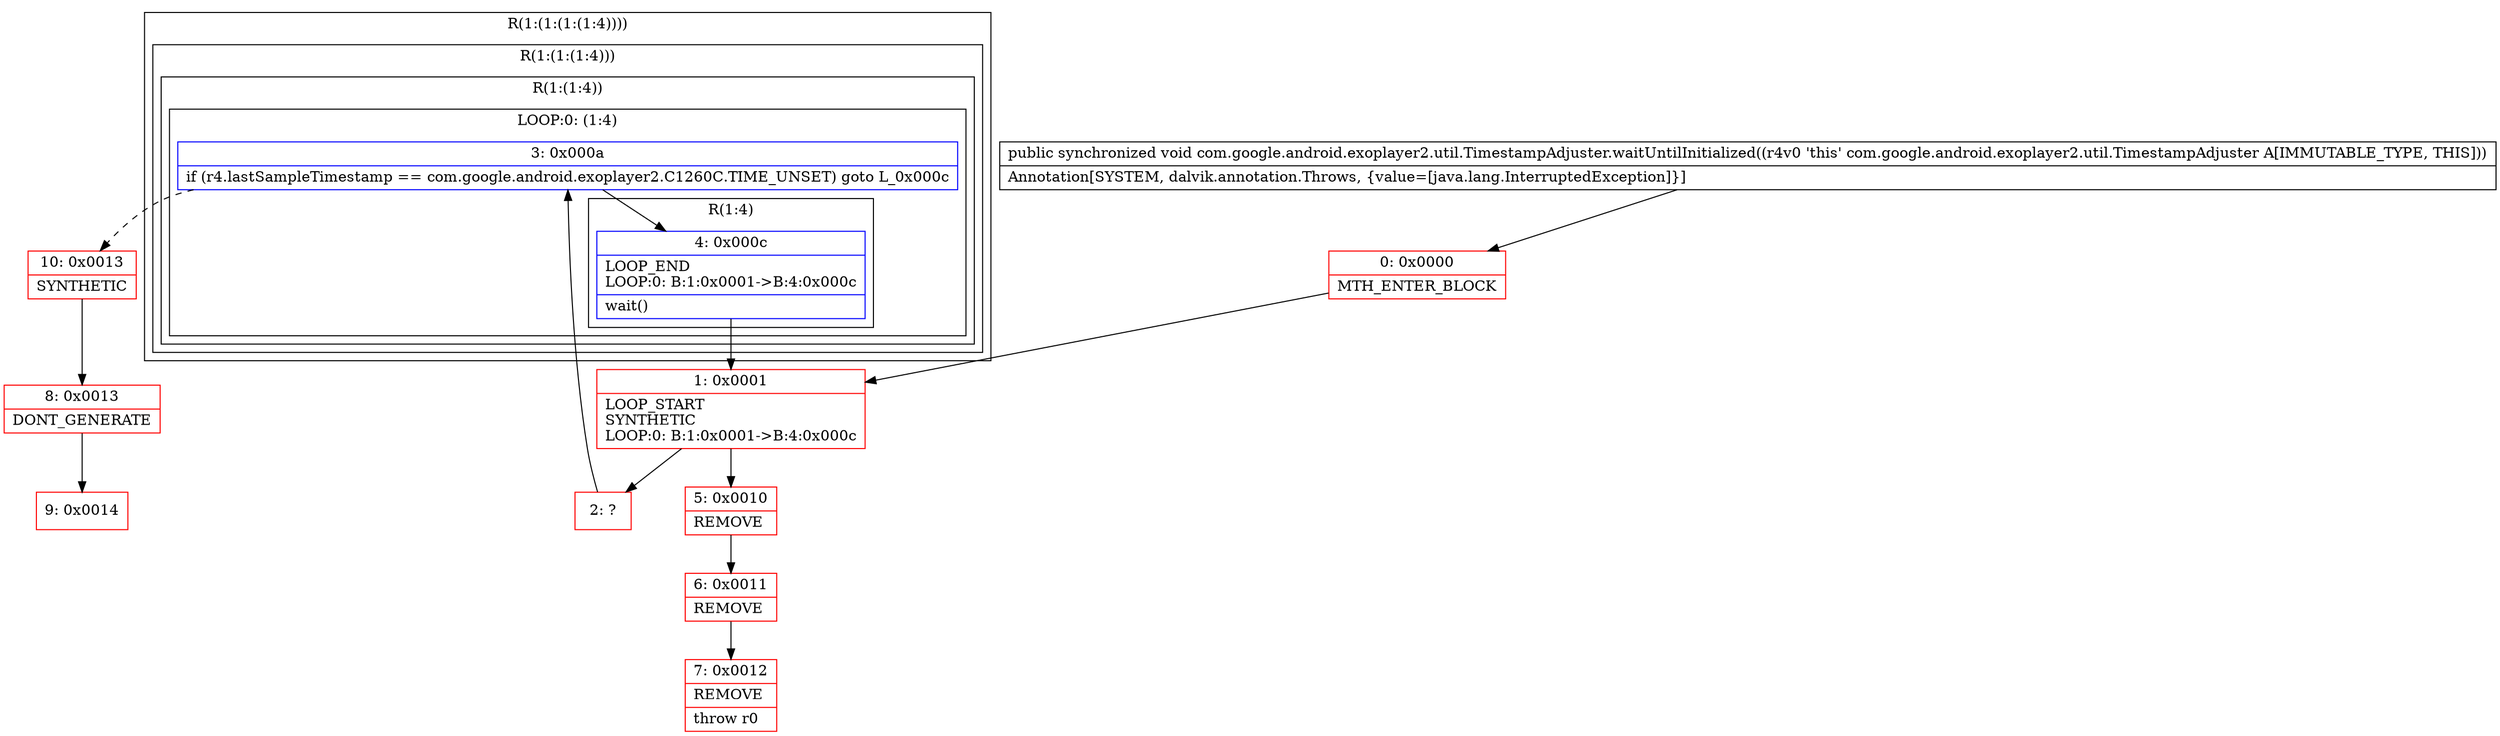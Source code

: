 digraph "CFG forcom.google.android.exoplayer2.util.TimestampAdjuster.waitUntilInitialized()V" {
subgraph cluster_Region_2068102557 {
label = "R(1:(1:(1:(1:4))))";
node [shape=record,color=blue];
subgraph cluster_Region_60267752 {
label = "R(1:(1:(1:4)))";
node [shape=record,color=blue];
subgraph cluster_Region_1984687623 {
label = "R(1:(1:4))";
node [shape=record,color=blue];
subgraph cluster_LoopRegion_1896362509 {
label = "LOOP:0: (1:4)";
node [shape=record,color=blue];
Node_3 [shape=record,label="{3\:\ 0x000a|if (r4.lastSampleTimestamp == com.google.android.exoplayer2.C1260C.TIME_UNSET) goto L_0x000c\l}"];
subgraph cluster_Region_805224932 {
label = "R(1:4)";
node [shape=record,color=blue];
Node_4 [shape=record,label="{4\:\ 0x000c|LOOP_END\lLOOP:0: B:1:0x0001\-\>B:4:0x000c\l|wait()\l}"];
}
}
}
}
}
Node_0 [shape=record,color=red,label="{0\:\ 0x0000|MTH_ENTER_BLOCK\l}"];
Node_1 [shape=record,color=red,label="{1\:\ 0x0001|LOOP_START\lSYNTHETIC\lLOOP:0: B:1:0x0001\-\>B:4:0x000c\l}"];
Node_2 [shape=record,color=red,label="{2\:\ ?}"];
Node_5 [shape=record,color=red,label="{5\:\ 0x0010|REMOVE\l}"];
Node_6 [shape=record,color=red,label="{6\:\ 0x0011|REMOVE\l}"];
Node_7 [shape=record,color=red,label="{7\:\ 0x0012|REMOVE\l|throw r0\l}"];
Node_8 [shape=record,color=red,label="{8\:\ 0x0013|DONT_GENERATE\l}"];
Node_9 [shape=record,color=red,label="{9\:\ 0x0014}"];
Node_10 [shape=record,color=red,label="{10\:\ 0x0013|SYNTHETIC\l}"];
MethodNode[shape=record,label="{public synchronized void com.google.android.exoplayer2.util.TimestampAdjuster.waitUntilInitialized((r4v0 'this' com.google.android.exoplayer2.util.TimestampAdjuster A[IMMUTABLE_TYPE, THIS]))  | Annotation[SYSTEM, dalvik.annotation.Throws, \{value=[java.lang.InterruptedException]\}]\l}"];
MethodNode -> Node_0;
Node_3 -> Node_4;
Node_3 -> Node_10[style=dashed];
Node_4 -> Node_1;
Node_0 -> Node_1;
Node_1 -> Node_2;
Node_1 -> Node_5;
Node_2 -> Node_3;
Node_5 -> Node_6;
Node_6 -> Node_7;
Node_8 -> Node_9;
Node_10 -> Node_8;
}

